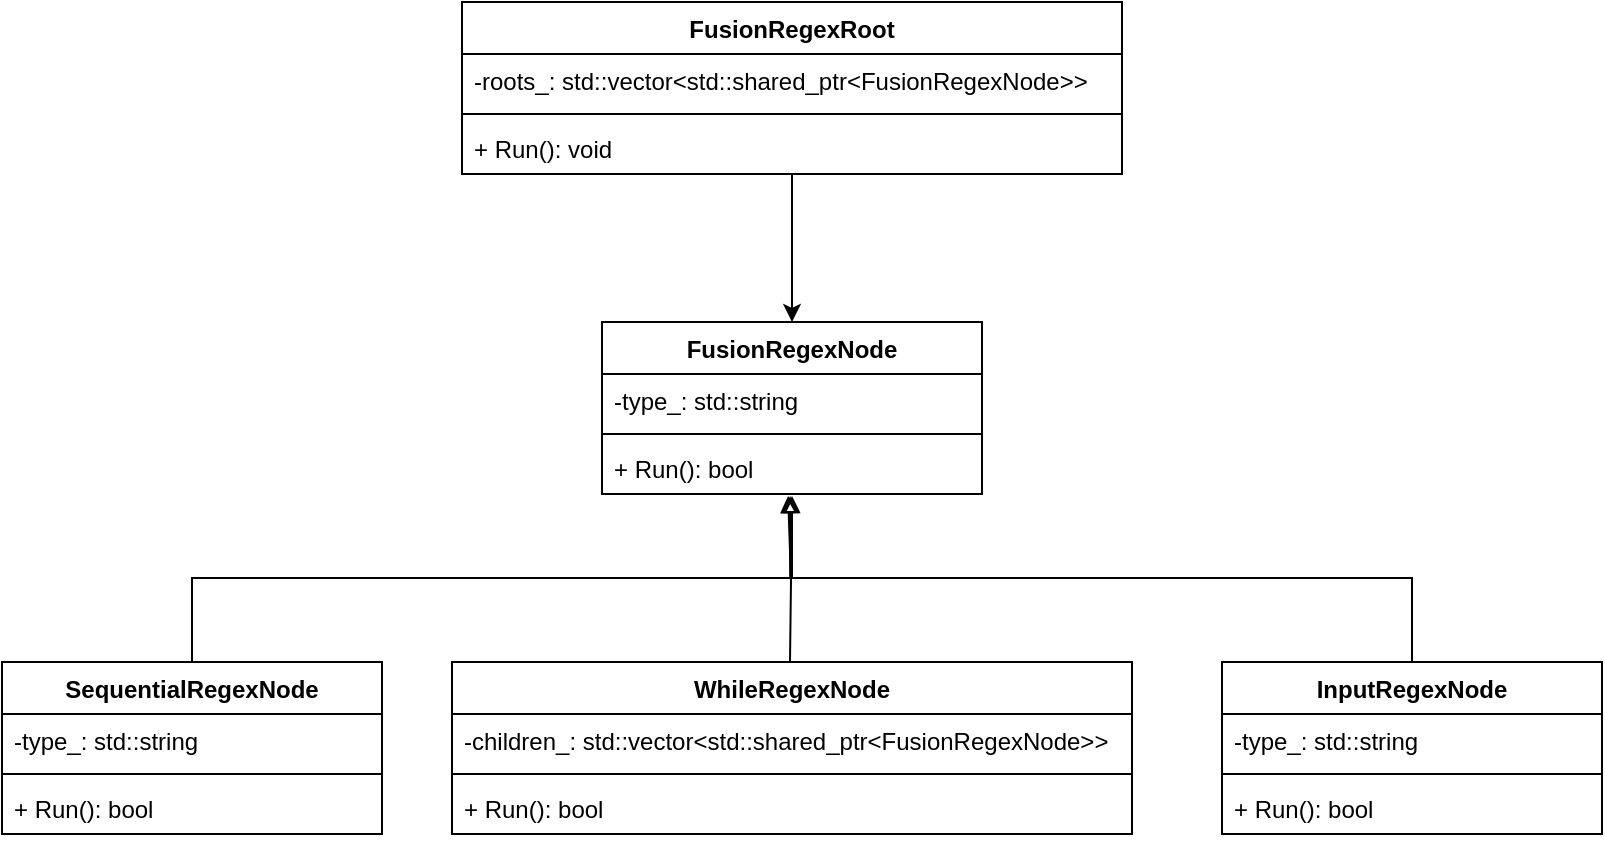 <mxfile version="21.5.0" type="github">
  <diagram name="第 1 页" id="XA4pdXQ_Z2_aqhhcCsJF">
    <mxGraphModel dx="2261" dy="713" grid="1" gridSize="10" guides="1" tooltips="1" connect="1" arrows="1" fold="1" page="1" pageScale="1" pageWidth="827" pageHeight="1169" math="0" shadow="0">
      <root>
        <mxCell id="0" />
        <mxCell id="1" parent="0" />
        <mxCell id="sVh9rKsg_GRySeg8xZki-14" style="edgeStyle=orthogonalEdgeStyle;rounded=0;orthogonalLoop=1;jettySize=auto;html=1;entryX=0.5;entryY=0;entryDx=0;entryDy=0;" edge="1" parent="1" source="sVh9rKsg_GRySeg8xZki-5" target="sVh9rKsg_GRySeg8xZki-10">
          <mxGeometry relative="1" as="geometry" />
        </mxCell>
        <mxCell id="sVh9rKsg_GRySeg8xZki-5" value="FusionRegexRoot" style="swimlane;fontStyle=1;align=center;verticalAlign=top;childLayout=stackLayout;horizontal=1;startSize=26;horizontalStack=0;resizeParent=1;resizeParentMax=0;resizeLast=0;collapsible=1;marginBottom=0;whiteSpace=wrap;html=1;" vertex="1" parent="1">
          <mxGeometry x="220" y="120" width="330" height="86" as="geometry" />
        </mxCell>
        <mxCell id="sVh9rKsg_GRySeg8xZki-6" value="-roots_&lt;span style=&quot;background-color: initial;&quot;&gt;:&amp;nbsp;&lt;/span&gt;std::vector&amp;lt;std::shared_ptr&amp;lt;FusionRegexNode&amp;gt;&amp;gt;" style="text;strokeColor=none;fillColor=none;align=left;verticalAlign=top;spacingLeft=4;spacingRight=4;overflow=hidden;rotatable=0;points=[[0,0.5],[1,0.5]];portConstraint=eastwest;whiteSpace=wrap;html=1;" vertex="1" parent="sVh9rKsg_GRySeg8xZki-5">
          <mxGeometry y="26" width="330" height="26" as="geometry" />
        </mxCell>
        <mxCell id="sVh9rKsg_GRySeg8xZki-7" value="" style="line;strokeWidth=1;fillColor=none;align=left;verticalAlign=middle;spacingTop=-1;spacingLeft=3;spacingRight=3;rotatable=0;labelPosition=right;points=[];portConstraint=eastwest;strokeColor=inherit;" vertex="1" parent="sVh9rKsg_GRySeg8xZki-5">
          <mxGeometry y="52" width="330" height="8" as="geometry" />
        </mxCell>
        <mxCell id="sVh9rKsg_GRySeg8xZki-8" value="+ Run(): void" style="text;strokeColor=none;fillColor=none;align=left;verticalAlign=top;spacingLeft=4;spacingRight=4;overflow=hidden;rotatable=0;points=[[0,0.5],[1,0.5]];portConstraint=eastwest;whiteSpace=wrap;html=1;" vertex="1" parent="sVh9rKsg_GRySeg8xZki-5">
          <mxGeometry y="60" width="330" height="26" as="geometry" />
        </mxCell>
        <mxCell id="sVh9rKsg_GRySeg8xZki-10" value="FusionRegexNode" style="swimlane;fontStyle=1;align=center;verticalAlign=top;childLayout=stackLayout;horizontal=1;startSize=26;horizontalStack=0;resizeParent=1;resizeParentMax=0;resizeLast=0;collapsible=1;marginBottom=0;whiteSpace=wrap;html=1;" vertex="1" parent="1">
          <mxGeometry x="290" y="280" width="190" height="86" as="geometry" />
        </mxCell>
        <mxCell id="sVh9rKsg_GRySeg8xZki-11" value="-type_&lt;span style=&quot;background-color: initial;&quot;&gt;:&amp;nbsp;&lt;/span&gt;std::string" style="text;strokeColor=none;fillColor=none;align=left;verticalAlign=top;spacingLeft=4;spacingRight=4;overflow=hidden;rotatable=0;points=[[0,0.5],[1,0.5]];portConstraint=eastwest;whiteSpace=wrap;html=1;" vertex="1" parent="sVh9rKsg_GRySeg8xZki-10">
          <mxGeometry y="26" width="190" height="26" as="geometry" />
        </mxCell>
        <mxCell id="sVh9rKsg_GRySeg8xZki-12" value="" style="line;strokeWidth=1;fillColor=none;align=left;verticalAlign=middle;spacingTop=-1;spacingLeft=3;spacingRight=3;rotatable=0;labelPosition=right;points=[];portConstraint=eastwest;strokeColor=inherit;" vertex="1" parent="sVh9rKsg_GRySeg8xZki-10">
          <mxGeometry y="52" width="190" height="8" as="geometry" />
        </mxCell>
        <mxCell id="sVh9rKsg_GRySeg8xZki-13" value="+ Run(): bool" style="text;strokeColor=none;fillColor=none;align=left;verticalAlign=top;spacingLeft=4;spacingRight=4;overflow=hidden;rotatable=0;points=[[0,0.5],[1,0.5]];portConstraint=eastwest;whiteSpace=wrap;html=1;" vertex="1" parent="sVh9rKsg_GRySeg8xZki-10">
          <mxGeometry y="60" width="190" height="26" as="geometry" />
        </mxCell>
        <mxCell id="sVh9rKsg_GRySeg8xZki-20" style="edgeStyle=orthogonalEdgeStyle;rounded=0;orthogonalLoop=1;jettySize=auto;html=1;exitX=0.5;exitY=0;exitDx=0;exitDy=0;endArrow=block;endFill=0;entryX=0.495;entryY=1.038;entryDx=0;entryDy=0;entryPerimeter=0;" edge="1" parent="1" source="sVh9rKsg_GRySeg8xZki-15" target="sVh9rKsg_GRySeg8xZki-13">
          <mxGeometry relative="1" as="geometry">
            <mxPoint x="160" y="380" as="targetPoint" />
          </mxGeometry>
        </mxCell>
        <mxCell id="sVh9rKsg_GRySeg8xZki-15" value="SequentialRegexNode" style="swimlane;fontStyle=1;align=center;verticalAlign=top;childLayout=stackLayout;horizontal=1;startSize=26;horizontalStack=0;resizeParent=1;resizeParentMax=0;resizeLast=0;collapsible=1;marginBottom=0;whiteSpace=wrap;html=1;" vertex="1" parent="1">
          <mxGeometry x="-10" y="450" width="190" height="86" as="geometry" />
        </mxCell>
        <mxCell id="sVh9rKsg_GRySeg8xZki-16" value="-type_&lt;span style=&quot;background-color: initial;&quot;&gt;:&amp;nbsp;&lt;/span&gt;std::string" style="text;strokeColor=none;fillColor=none;align=left;verticalAlign=top;spacingLeft=4;spacingRight=4;overflow=hidden;rotatable=0;points=[[0,0.5],[1,0.5]];portConstraint=eastwest;whiteSpace=wrap;html=1;" vertex="1" parent="sVh9rKsg_GRySeg8xZki-15">
          <mxGeometry y="26" width="190" height="26" as="geometry" />
        </mxCell>
        <mxCell id="sVh9rKsg_GRySeg8xZki-17" value="" style="line;strokeWidth=1;fillColor=none;align=left;verticalAlign=middle;spacingTop=-1;spacingLeft=3;spacingRight=3;rotatable=0;labelPosition=right;points=[];portConstraint=eastwest;strokeColor=inherit;" vertex="1" parent="sVh9rKsg_GRySeg8xZki-15">
          <mxGeometry y="52" width="190" height="8" as="geometry" />
        </mxCell>
        <mxCell id="sVh9rKsg_GRySeg8xZki-18" value="+ Run(): bool" style="text;strokeColor=none;fillColor=none;align=left;verticalAlign=top;spacingLeft=4;spacingRight=4;overflow=hidden;rotatable=0;points=[[0,0.5],[1,0.5]];portConstraint=eastwest;whiteSpace=wrap;html=1;" vertex="1" parent="sVh9rKsg_GRySeg8xZki-15">
          <mxGeometry y="60" width="190" height="26" as="geometry" />
        </mxCell>
        <mxCell id="sVh9rKsg_GRySeg8xZki-27" style="edgeStyle=orthogonalEdgeStyle;rounded=0;orthogonalLoop=1;jettySize=auto;html=1;exitX=0.5;exitY=0;exitDx=0;exitDy=0;entryX=0.495;entryY=1.038;entryDx=0;entryDy=0;entryPerimeter=0;endArrow=block;endFill=0;" edge="1" parent="1">
          <mxGeometry relative="1" as="geometry">
            <mxPoint x="383.05" y="366.988" as="targetPoint" />
            <mxPoint x="384" y="450" as="sourcePoint" />
          </mxGeometry>
        </mxCell>
        <mxCell id="sVh9rKsg_GRySeg8xZki-21" value="WhileRegexNode" style="swimlane;fontStyle=1;align=center;verticalAlign=top;childLayout=stackLayout;horizontal=1;startSize=26;horizontalStack=0;resizeParent=1;resizeParentMax=0;resizeLast=0;collapsible=1;marginBottom=0;whiteSpace=wrap;html=1;" vertex="1" parent="1">
          <mxGeometry x="215" y="450" width="340" height="86" as="geometry" />
        </mxCell>
        <mxCell id="sVh9rKsg_GRySeg8xZki-22" value="-children_&lt;span style=&quot;background-color: initial;&quot;&gt;:&amp;nbsp;&lt;/span&gt;std::vector&amp;lt;std::shared_ptr&amp;lt;FusionRegexNode&amp;gt;&amp;gt;" style="text;strokeColor=none;fillColor=none;align=left;verticalAlign=top;spacingLeft=4;spacingRight=4;overflow=hidden;rotatable=0;points=[[0,0.5],[1,0.5]];portConstraint=eastwest;whiteSpace=wrap;html=1;" vertex="1" parent="sVh9rKsg_GRySeg8xZki-21">
          <mxGeometry y="26" width="340" height="26" as="geometry" />
        </mxCell>
        <mxCell id="sVh9rKsg_GRySeg8xZki-23" value="" style="line;strokeWidth=1;fillColor=none;align=left;verticalAlign=middle;spacingTop=-1;spacingLeft=3;spacingRight=3;rotatable=0;labelPosition=right;points=[];portConstraint=eastwest;strokeColor=inherit;" vertex="1" parent="sVh9rKsg_GRySeg8xZki-21">
          <mxGeometry y="52" width="340" height="8" as="geometry" />
        </mxCell>
        <mxCell id="sVh9rKsg_GRySeg8xZki-24" value="+ Run(): bool" style="text;strokeColor=none;fillColor=none;align=left;verticalAlign=top;spacingLeft=4;spacingRight=4;overflow=hidden;rotatable=0;points=[[0,0.5],[1,0.5]];portConstraint=eastwest;whiteSpace=wrap;html=1;" vertex="1" parent="sVh9rKsg_GRySeg8xZki-21">
          <mxGeometry y="60" width="340" height="26" as="geometry" />
        </mxCell>
        <mxCell id="sVh9rKsg_GRySeg8xZki-32" style="edgeStyle=orthogonalEdgeStyle;rounded=0;orthogonalLoop=1;jettySize=auto;html=1;exitX=0.5;exitY=0;exitDx=0;exitDy=0;entryX=0.5;entryY=1.038;entryDx=0;entryDy=0;entryPerimeter=0;endArrow=block;endFill=0;" edge="1" parent="1" source="sVh9rKsg_GRySeg8xZki-28" target="sVh9rKsg_GRySeg8xZki-13">
          <mxGeometry relative="1" as="geometry" />
        </mxCell>
        <mxCell id="sVh9rKsg_GRySeg8xZki-28" value="InputRegexNode" style="swimlane;fontStyle=1;align=center;verticalAlign=top;childLayout=stackLayout;horizontal=1;startSize=26;horizontalStack=0;resizeParent=1;resizeParentMax=0;resizeLast=0;collapsible=1;marginBottom=0;whiteSpace=wrap;html=1;" vertex="1" parent="1">
          <mxGeometry x="600" y="450" width="190" height="86" as="geometry" />
        </mxCell>
        <mxCell id="sVh9rKsg_GRySeg8xZki-29" value="-type_&lt;span style=&quot;background-color: initial;&quot;&gt;:&amp;nbsp;&lt;/span&gt;std::string" style="text;strokeColor=none;fillColor=none;align=left;verticalAlign=top;spacingLeft=4;spacingRight=4;overflow=hidden;rotatable=0;points=[[0,0.5],[1,0.5]];portConstraint=eastwest;whiteSpace=wrap;html=1;" vertex="1" parent="sVh9rKsg_GRySeg8xZki-28">
          <mxGeometry y="26" width="190" height="26" as="geometry" />
        </mxCell>
        <mxCell id="sVh9rKsg_GRySeg8xZki-30" value="" style="line;strokeWidth=1;fillColor=none;align=left;verticalAlign=middle;spacingTop=-1;spacingLeft=3;spacingRight=3;rotatable=0;labelPosition=right;points=[];portConstraint=eastwest;strokeColor=inherit;" vertex="1" parent="sVh9rKsg_GRySeg8xZki-28">
          <mxGeometry y="52" width="190" height="8" as="geometry" />
        </mxCell>
        <mxCell id="sVh9rKsg_GRySeg8xZki-31" value="+ Run(): bool" style="text;strokeColor=none;fillColor=none;align=left;verticalAlign=top;spacingLeft=4;spacingRight=4;overflow=hidden;rotatable=0;points=[[0,0.5],[1,0.5]];portConstraint=eastwest;whiteSpace=wrap;html=1;" vertex="1" parent="sVh9rKsg_GRySeg8xZki-28">
          <mxGeometry y="60" width="190" height="26" as="geometry" />
        </mxCell>
      </root>
    </mxGraphModel>
  </diagram>
</mxfile>
